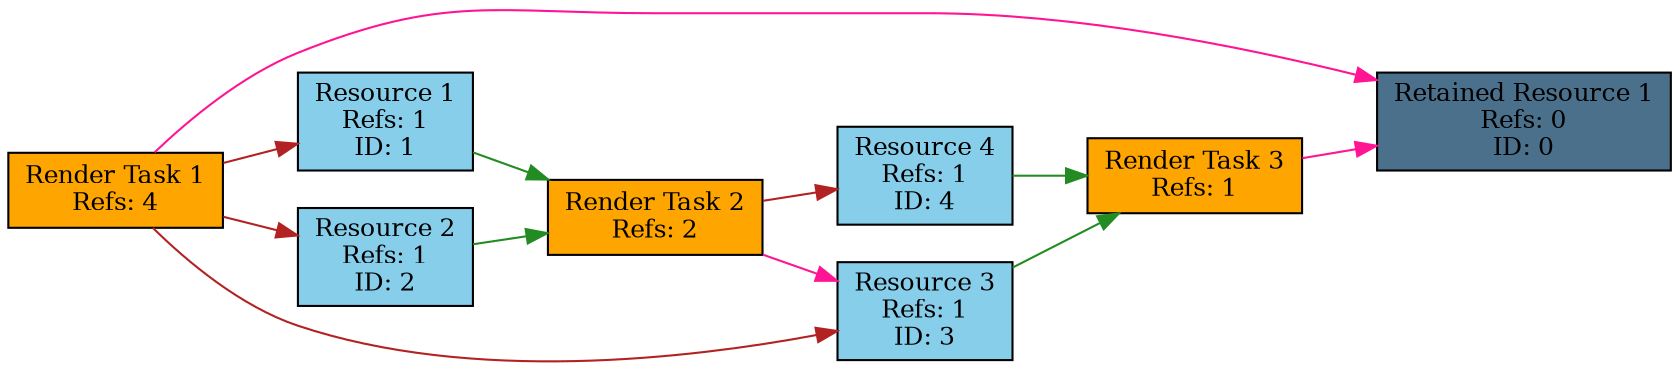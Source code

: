 digraph framegraph 
{
rankdir = LR
bgcolor = white

node [shape=rectangle, fontname="Times-Roman", fontsize=12]

"Render Task 1" [label="Render Task 1\nRefs: 4", style=filled, fillcolor=orange]
"Render Task 2" [label="Render Task 2\nRefs: 2", style=filled, fillcolor=orange]
"Render Task 3" [label="Render Task 3\nRefs: 1", style=filled, fillcolor=orange]

"Retained Resource 1" [label="Retained Resource 1\nRefs: 0\nID: 0", style=filled, fillcolor= skyblue4]
"Resource 1" [label="Resource 1\nRefs: 1\nID: 1", style=filled, fillcolor= skyblue]
"Resource 2" [label="Resource 2\nRefs: 1\nID: 2", style=filled, fillcolor= skyblue]
"Resource 3" [label="Resource 3\nRefs: 1\nID: 3", style=filled, fillcolor= skyblue]
"Resource 4" [label="Resource 4\nRefs: 1\nID: 4", style=filled, fillcolor= skyblue]

"Render Task 1" -> { "Resource 1" "Resource 2" "Resource 3" } [color=firebrick]
"Render Task 1" -> { "Retained Resource 1" } [color=deeppink]
"Render Task 2" -> { "Resource 4" } [color=firebrick]
"Render Task 2" -> { "Resource 3" } [color=deeppink]
"Render Task 3" -> { } [color=firebrick]
"Render Task 3" -> { "Retained Resource 1" } [color=deeppink]

"Retained Resource 1" -> { } [color=forestgreen]
"Resource 1" -> { "Render Task 2" } [color=forestgreen]
"Resource 2" -> { "Render Task 2" } [color=forestgreen]
"Resource 3" -> { "Render Task 3" } [color=forestgreen]
"Resource 4" -> { "Render Task 3" } [color=forestgreen]
}